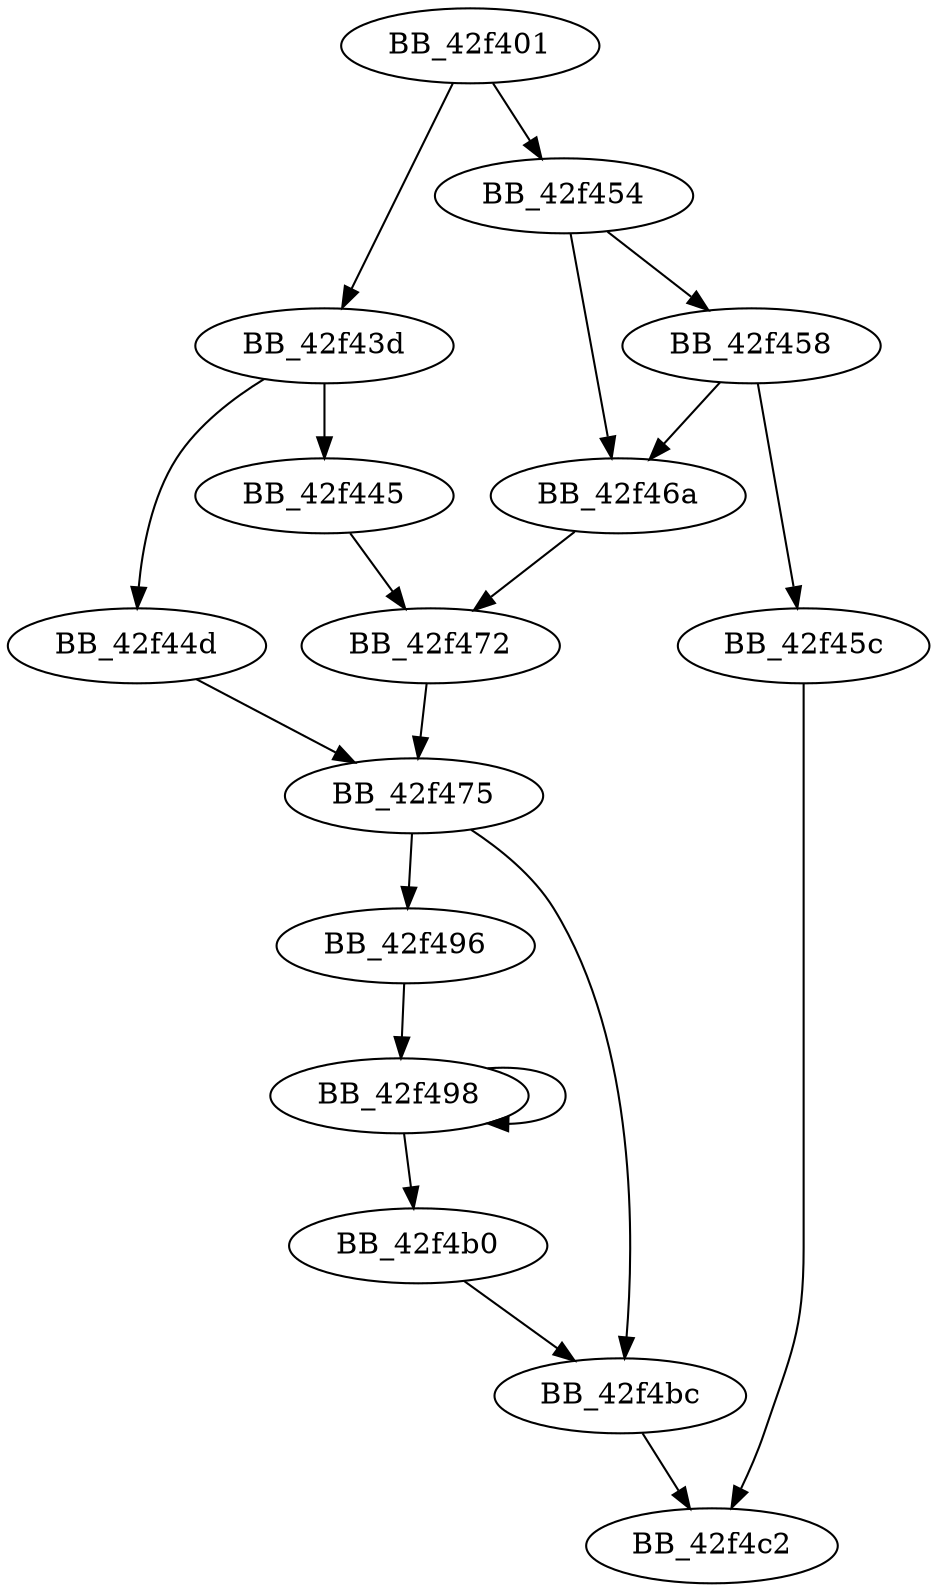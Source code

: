 DiGraph ___dtold{
BB_42f401->BB_42f43d
BB_42f401->BB_42f454
BB_42f43d->BB_42f445
BB_42f43d->BB_42f44d
BB_42f445->BB_42f472
BB_42f44d->BB_42f475
BB_42f454->BB_42f458
BB_42f454->BB_42f46a
BB_42f458->BB_42f45c
BB_42f458->BB_42f46a
BB_42f45c->BB_42f4c2
BB_42f46a->BB_42f472
BB_42f472->BB_42f475
BB_42f475->BB_42f496
BB_42f475->BB_42f4bc
BB_42f496->BB_42f498
BB_42f498->BB_42f498
BB_42f498->BB_42f4b0
BB_42f4b0->BB_42f4bc
BB_42f4bc->BB_42f4c2
}
